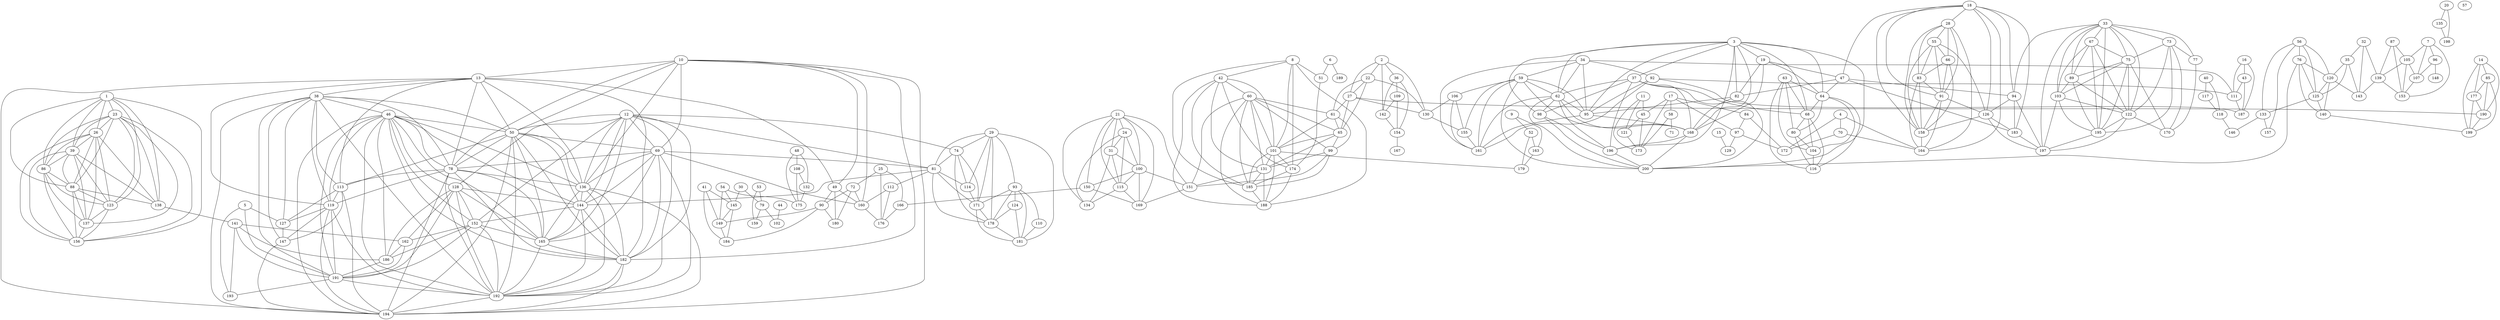 graph G_1 {
    1;
    2;
    3;
    4;
    5;
    6;
    7;
    8;
    9;
    10;
    11;
    12;
    13;
    14;
    15;
    16;
    17;
    18;
    19;
    20;
    21;
    22;
    23;
    24;
    25;
    26;
    27;
    28;
    29;
    30;
    31;
    32;
    33;
    34;
    35;
    36;
    37;
    38;
    39;
    40;
    41;
    42;
    43;
    44;
    45;
    46;
    47;
    48;
    49;
    50;
    51;
    52;
    53;
    54;
    55;
    56;
    57;
    58;
    59;
    60;
    61;
    62;
    63;
    64;
    65;
    66;
    67;
    68;
    69;
    70;
    71;
    72;
    73;
    74;
    75;
    76;
    77;
    78;
    79;
    80;
    81;
    82;
    83;
    84;
    85;
    86;
    87;
    88;
    89;
    90;
    91;
    92;
    93;
    94;
    95;
    96;
    97;
    98;
    99;
    100;
    101;
    102;
    103;
    104;
    105;
    106;
    107;
    108;
    109;
    110;
    111;
    112;
    113;
    114;
    115;
    116;
    117;
    118;
    119;
    120;
    121;
    122;
    123;
    124;
    125;
    126;
    127;
    128;
    129;
    130;
    131;
    132;
    133;
    134;
    135;
    136;
    137;
    138;
    139;
    140;
    141;
    142;
    143;
    144;
    145;
    146;
    147;
    148;
    149;
    150;
    151;
    152;
    153;
    154;
    155;
    156;
    157;
    158;
    159;
    160;
    161;
    162;
    163;
    164;
    165;
    166;
    167;
    168;
    169;
    170;
    171;
    172;
    173;
    174;
    175;
    176;
    177;
    178;
    179;
    180;
    181;
    182;
    183;
    184;
    185;
    186;
    187;
    188;
    189;
    190;
    191;
    192;
    193;
    194;
    195;
    196;
    197;
    198;
    199;
    200;
    1 -- 23;
    1 -- 26;
    1 -- 39;
    1 -- 86;
    1 -- 88;
    1 -- 123;
    1 -- 138;
    1 -- 156;
    2 -- 22;
    2 -- 27;
    2 -- 36;
    2 -- 130;
    2 -- 142;
    3 -- 19;
    3 -- 37;
    3 -- 62;
    3 -- 64;
    3 -- 68;
    3 -- 82;
    3 -- 95;
    3 -- 98;
    3 -- 168;
    3 -- 196;
    3 -- 200;
    4 -- 70;
    4 -- 164;
    4 -- 172;
    5 -- 127;
    5 -- 191;
    5 -- 193;
    6 -- 51;
    6 -- 189;
    7 -- 96;
    7 -- 105;
    7 -- 107;
    7 -- 153;
    8 -- 42;
    8 -- 51;
    8 -- 101;
    8 -- 174;
    8 -- 185;
    8 -- 188;
    9 -- 52;
    9 -- 163;
    10 -- 13;
    10 -- 49;
    10 -- 50;
    10 -- 69;
    10 -- 78;
    10 -- 136;
    10 -- 160;
    10 -- 182;
    10 -- 194;
    11 -- 45;
    11 -- 121;
    11 -- 173;
    12 -- 50;
    12 -- 69;
    12 -- 74;
    12 -- 81;
    12 -- 128;
    12 -- 136;
    12 -- 144;
    12 -- 152;
    12 -- 165;
    12 -- 182;
    12 -- 192;
    13 -- 38;
    13 -- 49;
    13 -- 50;
    13 -- 78;
    13 -- 113;
    13 -- 119;
    13 -- 136;
    13 -- 182;
    13 -- 194;
    14 -- 85;
    14 -- 177;
    14 -- 190;
    14 -- 199;
    15 -- 129;
    16 -- 43;
    16 -- 111;
    16 -- 187;
    17 -- 45;
    17 -- 58;
    17 -- 84;
    17 -- 97;
    17 -- 173;
    18 -- 28;
    18 -- 47;
    18 -- 91;
    18 -- 94;
    18 -- 126;
    18 -- 158;
    18 -- 164;
    18 -- 183;
    19 -- 47;
    19 -- 64;
    19 -- 82;
    19 -- 168;
    20 -- 135;
    20 -- 198;
    21 -- 24;
    21 -- 31;
    21 -- 100;
    21 -- 115;
    21 -- 134;
    21 -- 150;
    21 -- 151;
    21 -- 169;
    22 -- 27;
    22 -- 61;
    22 -- 65;
    22 -- 130;
    23 -- 26;
    23 -- 39;
    23 -- 86;
    23 -- 88;
    23 -- 123;
    23 -- 137;
    23 -- 138;
    23 -- 156;
    24 -- 31;
    24 -- 100;
    24 -- 115;
    24 -- 134;
    25 -- 72;
    25 -- 166;
    25 -- 176;
    26 -- 39;
    26 -- 86;
    26 -- 88;
    26 -- 123;
    26 -- 137;
    26 -- 138;
    26 -- 156;
    27 -- 61;
    27 -- 65;
    27 -- 130;
    27 -- 190;
    28 -- 55;
    28 -- 66;
    28 -- 83;
    28 -- 91;
    28 -- 158;
    28 -- 164;
    29 -- 74;
    29 -- 81;
    29 -- 93;
    29 -- 114;
    29 -- 171;
    29 -- 178;
    29 -- 181;
    30 -- 79;
    30 -- 145;
    31 -- 100;
    31 -- 115;
    31 -- 134;
    32 -- 35;
    32 -- 139;
    32 -- 143;
    33 -- 67;
    33 -- 73;
    33 -- 75;
    33 -- 77;
    33 -- 89;
    33 -- 94;
    33 -- 103;
    33 -- 122;
    33 -- 195;
    33 -- 197;
    34 -- 59;
    34 -- 62;
    34 -- 92;
    34 -- 95;
    34 -- 111;
    34 -- 161;
    35 -- 120;
    35 -- 125;
    35 -- 143;
    36 -- 109;
    36 -- 142;
    36 -- 154;
    37 -- 62;
    37 -- 68;
    37 -- 98;
    37 -- 168;
    37 -- 196;
    37 -- 200;
    38 -- 46;
    38 -- 50;
    38 -- 78;
    38 -- 113;
    38 -- 119;
    38 -- 127;
    38 -- 147;
    38 -- 191;
    38 -- 192;
    38 -- 194;
    39 -- 86;
    39 -- 88;
    39 -- 123;
    39 -- 137;
    39 -- 138;
    39 -- 156;
    40 -- 117;
    40 -- 118;
    41 -- 145;
    41 -- 149;
    41 -- 184;
    42 -- 60;
    42 -- 101;
    42 -- 131;
    42 -- 174;
    42 -- 185;
    42 -- 188;
    43 -- 111;
    43 -- 187;
    44 -- 102;
    45 -- 121;
    45 -- 173;
    46 -- 50;
    46 -- 78;
    46 -- 119;
    46 -- 128;
    46 -- 136;
    46 -- 144;
    46 -- 152;
    46 -- 165;
    46 -- 182;
    46 -- 186;
    46 -- 191;
    46 -- 192;
    46 -- 194;
    47 -- 64;
    47 -- 82;
    47 -- 94;
    47 -- 183;
    48 -- 108;
    48 -- 132;
    48 -- 175;
    49 -- 90;
    49 -- 160;
    49 -- 180;
    50 -- 69;
    50 -- 78;
    50 -- 113;
    50 -- 136;
    50 -- 144;
    50 -- 165;
    50 -- 182;
    50 -- 192;
    50 -- 194;
    51 -- 174;
    52 -- 163;
    52 -- 179;
    53 -- 79;
    53 -- 159;
    54 -- 145;
    54 -- 149;
    54 -- 175;
    55 -- 66;
    55 -- 83;
    55 -- 91;
    55 -- 126;
    55 -- 158;
    56 -- 76;
    56 -- 120;
    56 -- 125;
    56 -- 133;
    56 -- 157;
    58 -- 71;
    58 -- 173;
    59 -- 62;
    59 -- 95;
    59 -- 106;
    59 -- 155;
    59 -- 161;
    59 -- 168;
    59 -- 200;
    60 -- 61;
    60 -- 65;
    60 -- 99;
    60 -- 101;
    60 -- 131;
    60 -- 151;
    60 -- 185;
    60 -- 188;
    61 -- 65;
    61 -- 99;
    61 -- 101;
    62 -- 95;
    62 -- 98;
    62 -- 161;
    62 -- 168;
    62 -- 196;
    62 -- 200;
    63 -- 64;
    63 -- 68;
    63 -- 80;
    63 -- 104;
    63 -- 116;
    64 -- 68;
    64 -- 80;
    64 -- 104;
    64 -- 116;
    65 -- 99;
    65 -- 101;
    65 -- 131;
    66 -- 83;
    66 -- 91;
    66 -- 158;
    67 -- 75;
    67 -- 89;
    67 -- 103;
    67 -- 122;
    67 -- 195;
    68 -- 80;
    68 -- 104;
    68 -- 116;
    69 -- 78;
    69 -- 81;
    69 -- 136;
    69 -- 144;
    69 -- 160;
    69 -- 165;
    69 -- 182;
    69 -- 192;
    70 -- 164;
    70 -- 172;
    72 -- 90;
    72 -- 160;
    72 -- 180;
    73 -- 75;
    73 -- 77;
    73 -- 122;
    73 -- 170;
    73 -- 195;
    74 -- 81;
    74 -- 114;
    74 -- 171;
    74 -- 178;
    75 -- 89;
    75 -- 103;
    75 -- 122;
    75 -- 170;
    75 -- 195;
    76 -- 120;
    76 -- 125;
    76 -- 140;
    76 -- 200;
    77 -- 170;
    78 -- 113;
    78 -- 119;
    78 -- 136;
    78 -- 165;
    78 -- 182;
    78 -- 192;
    78 -- 194;
    79 -- 102;
    79 -- 159;
    80 -- 104;
    80 -- 116;
    81 -- 112;
    81 -- 114;
    81 -- 144;
    81 -- 171;
    81 -- 178;
    82 -- 95;
    82 -- 168;
    83 -- 91;
    83 -- 158;
    83 -- 164;
    84 -- 97;
    84 -- 172;
    85 -- 177;
    85 -- 190;
    85 -- 199;
    86 -- 88;
    86 -- 123;
    86 -- 137;
    86 -- 156;
    87 -- 105;
    87 -- 139;
    87 -- 153;
    88 -- 123;
    88 -- 137;
    88 -- 138;
    88 -- 156;
    89 -- 103;
    89 -- 122;
    89 -- 195;
    90 -- 149;
    90 -- 180;
    90 -- 184;
    91 -- 126;
    91 -- 158;
    91 -- 164;
    92 -- 95;
    92 -- 111;
    92 -- 161;
    92 -- 187;
    93 -- 110;
    93 -- 124;
    93 -- 171;
    93 -- 178;
    93 -- 181;
    94 -- 126;
    94 -- 183;
    94 -- 197;
    95 -- 161;
    95 -- 168;
    96 -- 107;
    96 -- 148;
    97 -- 129;
    97 -- 172;
    98 -- 196;
    98 -- 200;
    99 -- 131;
    99 -- 151;
    99 -- 185;
    100 -- 115;
    100 -- 150;
    100 -- 151;
    100 -- 169;
    101 -- 131;
    101 -- 174;
    101 -- 179;
    101 -- 185;
    101 -- 188;
    103 -- 122;
    103 -- 195;
    103 -- 197;
    104 -- 116;
    105 -- 107;
    105 -- 139;
    105 -- 153;
    106 -- 130;
    106 -- 155;
    106 -- 161;
    107 -- 153;
    108 -- 132;
    108 -- 175;
    109 -- 142;
    109 -- 154;
    110 -- 181;
    111 -- 187;
    112 -- 160;
    112 -- 176;
    113 -- 119;
    113 -- 127;
    113 -- 147;
    113 -- 194;
    114 -- 171;
    115 -- 134;
    115 -- 169;
    117 -- 118;
    118 -- 146;
    119 -- 127;
    119 -- 147;
    119 -- 191;
    119 -- 192;
    119 -- 194;
    120 -- 125;
    120 -- 140;
    120 -- 143;
    121 -- 173;
    122 -- 170;
    122 -- 195;
    122 -- 197;
    123 -- 137;
    123 -- 156;
    124 -- 178;
    124 -- 181;
    125 -- 133;
    125 -- 140;
    126 -- 158;
    126 -- 183;
    126 -- 197;
    127 -- 147;
    128 -- 144;
    128 -- 152;
    128 -- 162;
    128 -- 165;
    128 -- 186;
    128 -- 191;
    128 -- 192;
    130 -- 155;
    131 -- 151;
    131 -- 185;
    131 -- 188;
    132 -- 175;
    133 -- 146;
    133 -- 157;
    135 -- 198;
    136 -- 144;
    136 -- 165;
    136 -- 182;
    136 -- 192;
    136 -- 194;
    137 -- 156;
    138 -- 141;
    139 -- 143;
    139 -- 153;
    140 -- 199;
    141 -- 162;
    141 -- 186;
    141 -- 191;
    141 -- 193;
    142 -- 154;
    144 -- 152;
    144 -- 165;
    144 -- 182;
    144 -- 192;
    145 -- 149;
    145 -- 184;
    147 -- 194;
    149 -- 184;
    150 -- 166;
    150 -- 169;
    151 -- 169;
    152 -- 162;
    152 -- 165;
    152 -- 186;
    152 -- 191;
    152 -- 192;
    154 -- 167;
    155 -- 161;
    158 -- 164;
    160 -- 176;
    162 -- 186;
    162 -- 191;
    163 -- 179;
    165 -- 182;
    165 -- 192;
    166 -- 176;
    168 -- 196;
    168 -- 200;
    171 -- 178;
    171 -- 181;
    174 -- 185;
    174 -- 188;
    177 -- 190;
    177 -- 199;
    178 -- 181;
    182 -- 192;
    182 -- 194;
    183 -- 197;
    185 -- 188;
    186 -- 191;
    190 -- 199;
    191 -- 192;
    191 -- 193;
    192 -- 194;
    195 -- 197;
    196 -- 200;
}